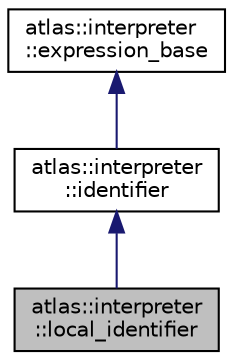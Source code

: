 digraph "atlas::interpreter::local_identifier"
{
  edge [fontname="Helvetica",fontsize="10",labelfontname="Helvetica",labelfontsize="10"];
  node [fontname="Helvetica",fontsize="10",shape=record];
  Node1 [label="atlas::interpreter\l::local_identifier",height=0.2,width=0.4,color="black", fillcolor="grey75", style="filled", fontcolor="black"];
  Node2 -> Node1 [dir="back",color="midnightblue",fontsize="10",style="solid",fontname="Helvetica"];
  Node2 [label="atlas::interpreter\l::identifier",height=0.2,width=0.4,color="black", fillcolor="white", style="filled",URL="$structatlas_1_1interpreter_1_1identifier.html"];
  Node3 -> Node2 [dir="back",color="midnightblue",fontsize="10",style="solid",fontname="Helvetica"];
  Node3 [label="atlas::interpreter\l::expression_base",height=0.2,width=0.4,color="black", fillcolor="white", style="filled",URL="$structatlas_1_1interpreter_1_1expression__base.html"];
}
